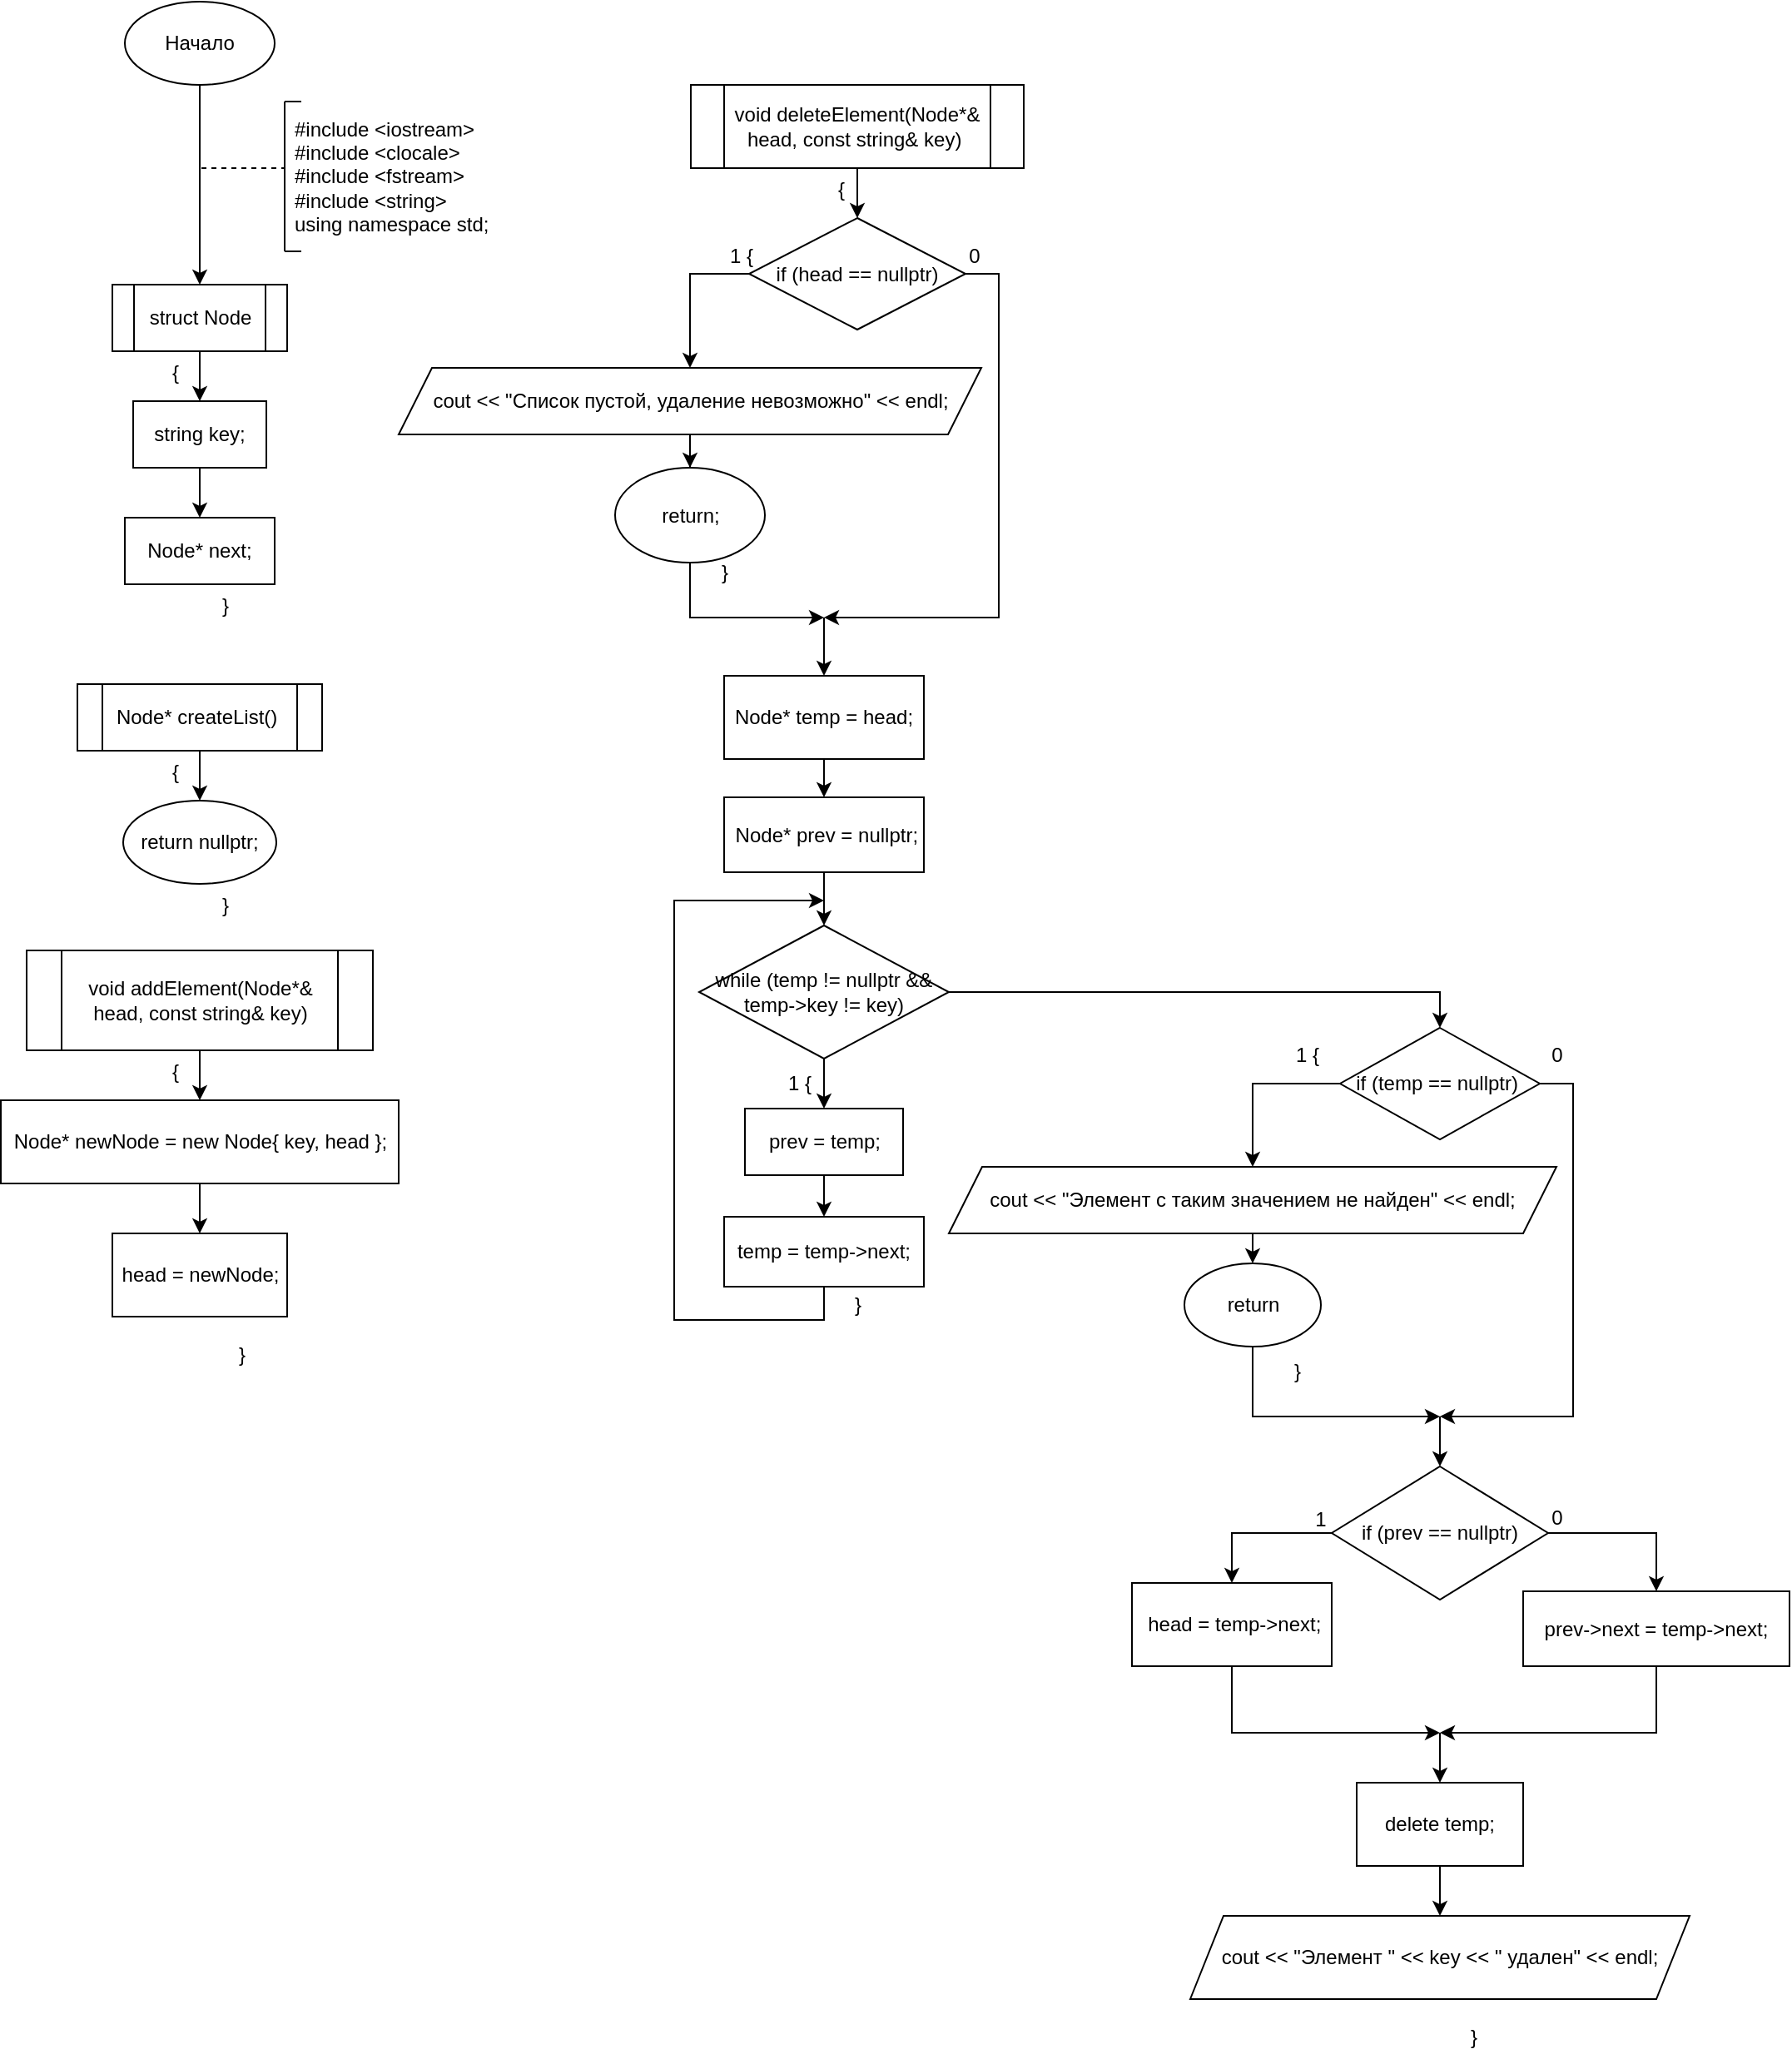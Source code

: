 <mxfile version="24.7.17">
  <diagram name="Страница — 1" id="ie5beoXYrRYSw_K0rIcP">
    <mxGraphModel dx="1349" dy="2386" grid="1" gridSize="10" guides="1" tooltips="1" connect="1" arrows="1" fold="1" page="1" pageScale="1" pageWidth="827" pageHeight="1169" math="0" shadow="0">
      <root>
        <mxCell id="0" />
        <mxCell id="1" parent="0" />
        <mxCell id="WbxU5NNTNWnyRU2nzeea-1" value="Начало" style="ellipse;whiteSpace=wrap;html=1;" vertex="1" parent="1">
          <mxGeometry x="80" y="30" width="90" height="50" as="geometry" />
        </mxCell>
        <mxCell id="WbxU5NNTNWnyRU2nzeea-2" value="&lt;div&gt;#include &amp;lt;iostream&amp;gt;&lt;/div&gt;&lt;div&gt;#include &amp;lt;clocale&amp;gt;&lt;/div&gt;&lt;div&gt;#include &amp;lt;fstream&amp;gt;&lt;/div&gt;&lt;div&gt;#include &amp;lt;string&amp;gt;&lt;/div&gt;&lt;div&gt;using namespace std;&lt;br&gt;&lt;/div&gt;" style="text;html=1;align=left;verticalAlign=middle;whiteSpace=wrap;rounded=0;" vertex="1" parent="1">
          <mxGeometry x="180" y="90" width="150" height="90" as="geometry" />
        </mxCell>
        <mxCell id="WbxU5NNTNWnyRU2nzeea-3" value="" style="endArrow=classic;html=1;rounded=0;exitX=0.5;exitY=1;exitDx=0;exitDy=0;" edge="1" parent="1" source="WbxU5NNTNWnyRU2nzeea-1">
          <mxGeometry width="50" height="50" relative="1" as="geometry">
            <mxPoint x="110" y="300" as="sourcePoint" />
            <mxPoint x="125" y="200" as="targetPoint" />
          </mxGeometry>
        </mxCell>
        <mxCell id="WbxU5NNTNWnyRU2nzeea-4" value="" style="endArrow=none;html=1;rounded=0;" edge="1" parent="1">
          <mxGeometry width="50" height="50" relative="1" as="geometry">
            <mxPoint x="176" y="180" as="sourcePoint" />
            <mxPoint x="176" y="90" as="targetPoint" />
          </mxGeometry>
        </mxCell>
        <mxCell id="WbxU5NNTNWnyRU2nzeea-5" value="" style="endArrow=none;dashed=1;html=1;rounded=0;" edge="1" parent="1">
          <mxGeometry width="50" height="50" relative="1" as="geometry">
            <mxPoint x="126" y="130" as="sourcePoint" />
            <mxPoint x="176" y="130" as="targetPoint" />
          </mxGeometry>
        </mxCell>
        <mxCell id="WbxU5NNTNWnyRU2nzeea-6" value="" style="endArrow=none;html=1;rounded=0;" edge="1" parent="1">
          <mxGeometry width="50" height="50" relative="1" as="geometry">
            <mxPoint x="176" y="180" as="sourcePoint" />
            <mxPoint x="186" y="180" as="targetPoint" />
          </mxGeometry>
        </mxCell>
        <mxCell id="WbxU5NNTNWnyRU2nzeea-7" value="" style="endArrow=none;html=1;rounded=0;" edge="1" parent="1">
          <mxGeometry width="50" height="50" relative="1" as="geometry">
            <mxPoint x="176" y="90" as="sourcePoint" />
            <mxPoint x="186" y="90" as="targetPoint" />
          </mxGeometry>
        </mxCell>
        <mxCell id="WbxU5NNTNWnyRU2nzeea-10" value="" style="edgeStyle=orthogonalEdgeStyle;rounded=0;orthogonalLoop=1;jettySize=auto;html=1;" edge="1" parent="1" source="WbxU5NNTNWnyRU2nzeea-8" target="WbxU5NNTNWnyRU2nzeea-9">
          <mxGeometry relative="1" as="geometry" />
        </mxCell>
        <mxCell id="WbxU5NNTNWnyRU2nzeea-8" value="struct Node" style="shape=process;whiteSpace=wrap;html=1;backgroundOutline=1;size=0.125;" vertex="1" parent="1">
          <mxGeometry x="72.5" y="200" width="105" height="40" as="geometry" />
        </mxCell>
        <mxCell id="WbxU5NNTNWnyRU2nzeea-12" value="" style="edgeStyle=orthogonalEdgeStyle;rounded=0;orthogonalLoop=1;jettySize=auto;html=1;" edge="1" parent="1" source="WbxU5NNTNWnyRU2nzeea-9" target="WbxU5NNTNWnyRU2nzeea-11">
          <mxGeometry relative="1" as="geometry" />
        </mxCell>
        <mxCell id="WbxU5NNTNWnyRU2nzeea-9" value="string key;" style="rounded=0;whiteSpace=wrap;html=1;" vertex="1" parent="1">
          <mxGeometry x="85" y="270" width="80" height="40" as="geometry" />
        </mxCell>
        <mxCell id="WbxU5NNTNWnyRU2nzeea-11" value="Node* next;" style="rounded=0;whiteSpace=wrap;html=1;" vertex="1" parent="1">
          <mxGeometry x="80" y="340" width="90" height="40" as="geometry" />
        </mxCell>
        <mxCell id="WbxU5NNTNWnyRU2nzeea-13" value="}" style="text;html=1;align=center;verticalAlign=middle;resizable=0;points=[];autosize=1;strokeColor=none;fillColor=none;" vertex="1" parent="1">
          <mxGeometry x="125" y="378" width="30" height="30" as="geometry" />
        </mxCell>
        <mxCell id="WbxU5NNTNWnyRU2nzeea-15" value="{" style="text;html=1;align=center;verticalAlign=middle;resizable=0;points=[];autosize=1;strokeColor=none;fillColor=none;" vertex="1" parent="1">
          <mxGeometry x="95" y="238" width="30" height="30" as="geometry" />
        </mxCell>
        <mxCell id="WbxU5NNTNWnyRU2nzeea-18" value="" style="edgeStyle=orthogonalEdgeStyle;rounded=0;orthogonalLoop=1;jettySize=auto;html=1;" edge="1" parent="1" source="WbxU5NNTNWnyRU2nzeea-16" target="WbxU5NNTNWnyRU2nzeea-17">
          <mxGeometry relative="1" as="geometry" />
        </mxCell>
        <mxCell id="WbxU5NNTNWnyRU2nzeea-16" value="Node* createList()&amp;nbsp;" style="shape=process;whiteSpace=wrap;html=1;backgroundOutline=1;" vertex="1" parent="1">
          <mxGeometry x="51.5" y="440" width="147" height="40" as="geometry" />
        </mxCell>
        <mxCell id="WbxU5NNTNWnyRU2nzeea-17" value="return nullptr;" style="ellipse;whiteSpace=wrap;html=1;" vertex="1" parent="1">
          <mxGeometry x="79" y="510" width="92" height="50" as="geometry" />
        </mxCell>
        <mxCell id="WbxU5NNTNWnyRU2nzeea-19" value="{" style="text;html=1;align=center;verticalAlign=middle;resizable=0;points=[];autosize=1;strokeColor=none;fillColor=none;" vertex="1" parent="1">
          <mxGeometry x="95" y="478" width="30" height="30" as="geometry" />
        </mxCell>
        <mxCell id="WbxU5NNTNWnyRU2nzeea-20" value="}" style="text;html=1;align=center;verticalAlign=middle;resizable=0;points=[];autosize=1;strokeColor=none;fillColor=none;" vertex="1" parent="1">
          <mxGeometry x="125" y="558" width="30" height="30" as="geometry" />
        </mxCell>
        <mxCell id="WbxU5NNTNWnyRU2nzeea-23" value="" style="edgeStyle=orthogonalEdgeStyle;rounded=0;orthogonalLoop=1;jettySize=auto;html=1;" edge="1" parent="1" source="WbxU5NNTNWnyRU2nzeea-21" target="WbxU5NNTNWnyRU2nzeea-22">
          <mxGeometry relative="1" as="geometry" />
        </mxCell>
        <mxCell id="WbxU5NNTNWnyRU2nzeea-21" value="void addElement(Node*&amp;amp; head, const string&amp;amp; key)" style="shape=process;whiteSpace=wrap;html=1;backgroundOutline=1;" vertex="1" parent="1">
          <mxGeometry x="21" y="600" width="208" height="60" as="geometry" />
        </mxCell>
        <mxCell id="WbxU5NNTNWnyRU2nzeea-26" value="" style="edgeStyle=orthogonalEdgeStyle;rounded=0;orthogonalLoop=1;jettySize=auto;html=1;" edge="1" parent="1" source="WbxU5NNTNWnyRU2nzeea-22" target="WbxU5NNTNWnyRU2nzeea-25">
          <mxGeometry relative="1" as="geometry" />
        </mxCell>
        <mxCell id="WbxU5NNTNWnyRU2nzeea-22" value="Node* newNode = new Node{ key, head };" style="rounded=0;whiteSpace=wrap;html=1;" vertex="1" parent="1">
          <mxGeometry x="5.5" y="690" width="239" height="50" as="geometry" />
        </mxCell>
        <mxCell id="WbxU5NNTNWnyRU2nzeea-24" value="{" style="text;html=1;align=center;verticalAlign=middle;resizable=0;points=[];autosize=1;strokeColor=none;fillColor=none;" vertex="1" parent="1">
          <mxGeometry x="95" y="658" width="30" height="30" as="geometry" />
        </mxCell>
        <mxCell id="WbxU5NNTNWnyRU2nzeea-25" value="head = newNode;" style="rounded=0;whiteSpace=wrap;html=1;" vertex="1" parent="1">
          <mxGeometry x="72.5" y="770" width="105" height="50" as="geometry" />
        </mxCell>
        <mxCell id="WbxU5NNTNWnyRU2nzeea-27" value="}" style="text;html=1;align=center;verticalAlign=middle;resizable=0;points=[];autosize=1;strokeColor=none;fillColor=none;" vertex="1" parent="1">
          <mxGeometry x="135" y="828" width="30" height="30" as="geometry" />
        </mxCell>
        <mxCell id="WbxU5NNTNWnyRU2nzeea-31" value="" style="edgeStyle=orthogonalEdgeStyle;rounded=0;orthogonalLoop=1;jettySize=auto;html=1;" edge="1" parent="1" source="WbxU5NNTNWnyRU2nzeea-28" target="WbxU5NNTNWnyRU2nzeea-30">
          <mxGeometry relative="1" as="geometry" />
        </mxCell>
        <mxCell id="WbxU5NNTNWnyRU2nzeea-28" value="void deleteElement(Node*&amp;amp; head, const string&amp;amp; key)&amp;nbsp;" style="shape=process;whiteSpace=wrap;html=1;backgroundOutline=1;" vertex="1" parent="1">
          <mxGeometry x="420" y="80" width="200" height="50" as="geometry" />
        </mxCell>
        <mxCell id="WbxU5NNTNWnyRU2nzeea-34" style="edgeStyle=orthogonalEdgeStyle;rounded=0;orthogonalLoop=1;jettySize=auto;html=1;exitX=0;exitY=0.5;exitDx=0;exitDy=0;entryX=0.5;entryY=0;entryDx=0;entryDy=0;" edge="1" parent="1" source="WbxU5NNTNWnyRU2nzeea-30" target="WbxU5NNTNWnyRU2nzeea-33">
          <mxGeometry relative="1" as="geometry" />
        </mxCell>
        <mxCell id="WbxU5NNTNWnyRU2nzeea-39" style="edgeStyle=orthogonalEdgeStyle;rounded=0;orthogonalLoop=1;jettySize=auto;html=1;exitX=1;exitY=0.5;exitDx=0;exitDy=0;" edge="1" parent="1" source="WbxU5NNTNWnyRU2nzeea-30">
          <mxGeometry relative="1" as="geometry">
            <mxPoint x="500" y="400" as="targetPoint" />
            <Array as="points">
              <mxPoint x="605" y="194" />
              <mxPoint x="605" y="400" />
            </Array>
          </mxGeometry>
        </mxCell>
        <mxCell id="WbxU5NNTNWnyRU2nzeea-30" value="if (head == nullptr)" style="rhombus;whiteSpace=wrap;html=1;" vertex="1" parent="1">
          <mxGeometry x="455" y="160" width="130" height="67" as="geometry" />
        </mxCell>
        <mxCell id="WbxU5NNTNWnyRU2nzeea-32" value="{" style="text;html=1;align=center;verticalAlign=middle;resizable=0;points=[];autosize=1;strokeColor=none;fillColor=none;" vertex="1" parent="1">
          <mxGeometry x="495" y="128" width="30" height="30" as="geometry" />
        </mxCell>
        <mxCell id="WbxU5NNTNWnyRU2nzeea-37" value="" style="edgeStyle=orthogonalEdgeStyle;rounded=0;orthogonalLoop=1;jettySize=auto;html=1;" edge="1" parent="1" source="WbxU5NNTNWnyRU2nzeea-33" target="WbxU5NNTNWnyRU2nzeea-36">
          <mxGeometry relative="1" as="geometry" />
        </mxCell>
        <mxCell id="WbxU5NNTNWnyRU2nzeea-33" value="cout &amp;lt;&amp;lt; &quot;Список пустой, удаление невозможно&quot; &amp;lt;&amp;lt; endl;" style="shape=parallelogram;perimeter=parallelogramPerimeter;whiteSpace=wrap;html=1;fixedSize=1;" vertex="1" parent="1">
          <mxGeometry x="244.5" y="250" width="350" height="40" as="geometry" />
        </mxCell>
        <mxCell id="WbxU5NNTNWnyRU2nzeea-35" value="1 {" style="text;html=1;align=center;verticalAlign=middle;resizable=0;points=[];autosize=1;strokeColor=none;fillColor=none;" vertex="1" parent="1">
          <mxGeometry x="430" y="168" width="40" height="30" as="geometry" />
        </mxCell>
        <mxCell id="WbxU5NNTNWnyRU2nzeea-40" style="edgeStyle=orthogonalEdgeStyle;rounded=0;orthogonalLoop=1;jettySize=auto;html=1;exitX=0.5;exitY=1;exitDx=0;exitDy=0;" edge="1" parent="1" source="WbxU5NNTNWnyRU2nzeea-36">
          <mxGeometry relative="1" as="geometry">
            <mxPoint x="500" y="400" as="targetPoint" />
            <Array as="points">
              <mxPoint x="420" y="400" />
            </Array>
          </mxGeometry>
        </mxCell>
        <mxCell id="WbxU5NNTNWnyRU2nzeea-36" value="return;" style="ellipse;whiteSpace=wrap;html=1;" vertex="1" parent="1">
          <mxGeometry x="374.5" y="310" width="90" height="57" as="geometry" />
        </mxCell>
        <mxCell id="WbxU5NNTNWnyRU2nzeea-38" value="}" style="text;html=1;align=center;verticalAlign=middle;resizable=0;points=[];autosize=1;strokeColor=none;fillColor=none;" vertex="1" parent="1">
          <mxGeometry x="425" y="358" width="30" height="30" as="geometry" />
        </mxCell>
        <mxCell id="WbxU5NNTNWnyRU2nzeea-41" value="0" style="text;html=1;align=center;verticalAlign=middle;resizable=0;points=[];autosize=1;strokeColor=none;fillColor=none;" vertex="1" parent="1">
          <mxGeometry x="575" y="168" width="30" height="30" as="geometry" />
        </mxCell>
        <mxCell id="WbxU5NNTNWnyRU2nzeea-45" value="" style="edgeStyle=orthogonalEdgeStyle;rounded=0;orthogonalLoop=1;jettySize=auto;html=1;" edge="1" parent="1" source="WbxU5NNTNWnyRU2nzeea-42" target="WbxU5NNTNWnyRU2nzeea-44">
          <mxGeometry relative="1" as="geometry" />
        </mxCell>
        <mxCell id="WbxU5NNTNWnyRU2nzeea-42" value="Node* temp = head;" style="rounded=0;whiteSpace=wrap;html=1;" vertex="1" parent="1">
          <mxGeometry x="440" y="435" width="120" height="50" as="geometry" />
        </mxCell>
        <mxCell id="WbxU5NNTNWnyRU2nzeea-43" value="" style="endArrow=classic;html=1;rounded=0;entryX=0.5;entryY=0;entryDx=0;entryDy=0;" edge="1" parent="1" target="WbxU5NNTNWnyRU2nzeea-42">
          <mxGeometry width="50" height="50" relative="1" as="geometry">
            <mxPoint x="500" y="400" as="sourcePoint" />
            <mxPoint x="450" y="560" as="targetPoint" />
          </mxGeometry>
        </mxCell>
        <mxCell id="WbxU5NNTNWnyRU2nzeea-48" value="" style="edgeStyle=orthogonalEdgeStyle;rounded=0;orthogonalLoop=1;jettySize=auto;html=1;" edge="1" parent="1" source="WbxU5NNTNWnyRU2nzeea-44" target="WbxU5NNTNWnyRU2nzeea-46">
          <mxGeometry relative="1" as="geometry" />
        </mxCell>
        <mxCell id="WbxU5NNTNWnyRU2nzeea-44" value="&amp;nbsp;Node* prev = nullptr;" style="rounded=0;whiteSpace=wrap;html=1;" vertex="1" parent="1">
          <mxGeometry x="440" y="508" width="120" height="45" as="geometry" />
        </mxCell>
        <mxCell id="WbxU5NNTNWnyRU2nzeea-50" value="" style="edgeStyle=orthogonalEdgeStyle;rounded=0;orthogonalLoop=1;jettySize=auto;html=1;" edge="1" parent="1" source="WbxU5NNTNWnyRU2nzeea-46" target="WbxU5NNTNWnyRU2nzeea-49">
          <mxGeometry relative="1" as="geometry" />
        </mxCell>
        <mxCell id="WbxU5NNTNWnyRU2nzeea-57" style="edgeStyle=orthogonalEdgeStyle;rounded=0;orthogonalLoop=1;jettySize=auto;html=1;exitX=1;exitY=0.5;exitDx=0;exitDy=0;entryX=0.5;entryY=0;entryDx=0;entryDy=0;" edge="1" parent="1" source="WbxU5NNTNWnyRU2nzeea-46" target="WbxU5NNTNWnyRU2nzeea-56">
          <mxGeometry relative="1" as="geometry" />
        </mxCell>
        <mxCell id="WbxU5NNTNWnyRU2nzeea-46" value="while (temp != nullptr &amp;amp;&amp;amp; temp-&amp;gt;key != key)" style="rhombus;whiteSpace=wrap;html=1;" vertex="1" parent="1">
          <mxGeometry x="425" y="585" width="150" height="80" as="geometry" />
        </mxCell>
        <mxCell id="WbxU5NNTNWnyRU2nzeea-53" value="" style="edgeStyle=orthogonalEdgeStyle;rounded=0;orthogonalLoop=1;jettySize=auto;html=1;" edge="1" parent="1" source="WbxU5NNTNWnyRU2nzeea-49" target="WbxU5NNTNWnyRU2nzeea-52">
          <mxGeometry relative="1" as="geometry" />
        </mxCell>
        <mxCell id="WbxU5NNTNWnyRU2nzeea-49" value="prev = temp;" style="rounded=0;whiteSpace=wrap;html=1;" vertex="1" parent="1">
          <mxGeometry x="452.5" y="695" width="95" height="40" as="geometry" />
        </mxCell>
        <mxCell id="WbxU5NNTNWnyRU2nzeea-51" value="1 {" style="text;html=1;align=center;verticalAlign=middle;resizable=0;points=[];autosize=1;strokeColor=none;fillColor=none;" vertex="1" parent="1">
          <mxGeometry x="464.5" y="665" width="40" height="30" as="geometry" />
        </mxCell>
        <mxCell id="WbxU5NNTNWnyRU2nzeea-55" style="edgeStyle=orthogonalEdgeStyle;rounded=0;orthogonalLoop=1;jettySize=auto;html=1;exitX=0.5;exitY=1;exitDx=0;exitDy=0;" edge="1" parent="1" source="WbxU5NNTNWnyRU2nzeea-52">
          <mxGeometry relative="1" as="geometry">
            <mxPoint x="500" y="570" as="targetPoint" />
            <Array as="points">
              <mxPoint x="500" y="822" />
              <mxPoint x="410" y="822" />
              <mxPoint x="410" y="570" />
            </Array>
          </mxGeometry>
        </mxCell>
        <mxCell id="WbxU5NNTNWnyRU2nzeea-52" value="temp = temp-&amp;gt;next;" style="rounded=0;whiteSpace=wrap;html=1;" vertex="1" parent="1">
          <mxGeometry x="440" y="760" width="120" height="42" as="geometry" />
        </mxCell>
        <mxCell id="WbxU5NNTNWnyRU2nzeea-54" value="}" style="text;html=1;align=center;verticalAlign=middle;resizable=0;points=[];autosize=1;strokeColor=none;fillColor=none;" vertex="1" parent="1">
          <mxGeometry x="505" y="798" width="30" height="30" as="geometry" />
        </mxCell>
        <mxCell id="WbxU5NNTNWnyRU2nzeea-59" style="edgeStyle=orthogonalEdgeStyle;rounded=0;orthogonalLoop=1;jettySize=auto;html=1;exitX=0;exitY=0.5;exitDx=0;exitDy=0;entryX=0.5;entryY=0;entryDx=0;entryDy=0;" edge="1" parent="1" source="WbxU5NNTNWnyRU2nzeea-56" target="WbxU5NNTNWnyRU2nzeea-58">
          <mxGeometry relative="1" as="geometry" />
        </mxCell>
        <mxCell id="WbxU5NNTNWnyRU2nzeea-66" style="edgeStyle=orthogonalEdgeStyle;rounded=0;orthogonalLoop=1;jettySize=auto;html=1;exitX=1;exitY=0.5;exitDx=0;exitDy=0;" edge="1" parent="1" source="WbxU5NNTNWnyRU2nzeea-56">
          <mxGeometry relative="1" as="geometry">
            <mxPoint x="870" y="880" as="targetPoint" />
            <Array as="points">
              <mxPoint x="950" y="680" />
              <mxPoint x="950" y="880" />
            </Array>
          </mxGeometry>
        </mxCell>
        <mxCell id="WbxU5NNTNWnyRU2nzeea-56" value="if (temp == nullptr)&amp;nbsp;" style="rhombus;whiteSpace=wrap;html=1;" vertex="1" parent="1">
          <mxGeometry x="810" y="646.5" width="120" height="67" as="geometry" />
        </mxCell>
        <mxCell id="WbxU5NNTNWnyRU2nzeea-62" style="edgeStyle=orthogonalEdgeStyle;rounded=0;orthogonalLoop=1;jettySize=auto;html=1;exitX=0.5;exitY=1;exitDx=0;exitDy=0;entryX=0.5;entryY=0;entryDx=0;entryDy=0;" edge="1" parent="1" source="WbxU5NNTNWnyRU2nzeea-58" target="WbxU5NNTNWnyRU2nzeea-61">
          <mxGeometry relative="1" as="geometry" />
        </mxCell>
        <mxCell id="WbxU5NNTNWnyRU2nzeea-58" value="cout &amp;lt;&amp;lt; &quot;Элемент с таким значением не найден&quot; &amp;lt;&amp;lt; endl;" style="shape=parallelogram;perimeter=parallelogramPerimeter;whiteSpace=wrap;html=1;fixedSize=1;" vertex="1" parent="1">
          <mxGeometry x="575" y="730" width="365" height="40" as="geometry" />
        </mxCell>
        <mxCell id="WbxU5NNTNWnyRU2nzeea-60" value="1 {" style="text;html=1;align=center;verticalAlign=middle;resizable=0;points=[];autosize=1;strokeColor=none;fillColor=none;" vertex="1" parent="1">
          <mxGeometry x="770" y="648" width="40" height="30" as="geometry" />
        </mxCell>
        <mxCell id="WbxU5NNTNWnyRU2nzeea-65" style="edgeStyle=orthogonalEdgeStyle;rounded=0;orthogonalLoop=1;jettySize=auto;html=1;exitX=0.5;exitY=1;exitDx=0;exitDy=0;" edge="1" parent="1" source="WbxU5NNTNWnyRU2nzeea-61">
          <mxGeometry relative="1" as="geometry">
            <mxPoint x="870" y="880" as="targetPoint" />
            <Array as="points">
              <mxPoint x="758" y="880" />
            </Array>
          </mxGeometry>
        </mxCell>
        <mxCell id="WbxU5NNTNWnyRU2nzeea-61" value="return" style="ellipse;whiteSpace=wrap;html=1;" vertex="1" parent="1">
          <mxGeometry x="716.5" y="788" width="82" height="50" as="geometry" />
        </mxCell>
        <mxCell id="WbxU5NNTNWnyRU2nzeea-63" value="}" style="text;html=1;align=center;verticalAlign=middle;resizable=0;points=[];autosize=1;strokeColor=none;fillColor=none;" vertex="1" parent="1">
          <mxGeometry x="768.5" y="838" width="30" height="30" as="geometry" />
        </mxCell>
        <mxCell id="WbxU5NNTNWnyRU2nzeea-67" value="" style="endArrow=classic;html=1;rounded=0;entryX=0.5;entryY=0;entryDx=0;entryDy=0;" edge="1" parent="1">
          <mxGeometry width="50" height="50" relative="1" as="geometry">
            <mxPoint x="870" y="880" as="sourcePoint" />
            <mxPoint x="870" y="910" as="targetPoint" />
          </mxGeometry>
        </mxCell>
        <mxCell id="WbxU5NNTNWnyRU2nzeea-68" value="0" style="text;html=1;align=center;verticalAlign=middle;resizable=0;points=[];autosize=1;strokeColor=none;fillColor=none;" vertex="1" parent="1">
          <mxGeometry x="925" y="648" width="30" height="30" as="geometry" />
        </mxCell>
        <mxCell id="WbxU5NNTNWnyRU2nzeea-73" style="edgeStyle=orthogonalEdgeStyle;rounded=0;orthogonalLoop=1;jettySize=auto;html=1;exitX=0;exitY=0.5;exitDx=0;exitDy=0;entryX=0.5;entryY=0;entryDx=0;entryDy=0;" edge="1" parent="1" source="WbxU5NNTNWnyRU2nzeea-71" target="WbxU5NNTNWnyRU2nzeea-72">
          <mxGeometry relative="1" as="geometry" />
        </mxCell>
        <mxCell id="WbxU5NNTNWnyRU2nzeea-76" style="edgeStyle=orthogonalEdgeStyle;rounded=0;orthogonalLoop=1;jettySize=auto;html=1;exitX=1;exitY=0.5;exitDx=0;exitDy=0;entryX=0.5;entryY=0;entryDx=0;entryDy=0;" edge="1" parent="1" source="WbxU5NNTNWnyRU2nzeea-71" target="WbxU5NNTNWnyRU2nzeea-75">
          <mxGeometry relative="1" as="geometry" />
        </mxCell>
        <mxCell id="WbxU5NNTNWnyRU2nzeea-71" value="if (prev == nullptr)" style="rhombus;whiteSpace=wrap;html=1;" vertex="1" parent="1">
          <mxGeometry x="805" y="910" width="130" height="80" as="geometry" />
        </mxCell>
        <mxCell id="WbxU5NNTNWnyRU2nzeea-78" style="edgeStyle=orthogonalEdgeStyle;rounded=0;orthogonalLoop=1;jettySize=auto;html=1;exitX=0.5;exitY=1;exitDx=0;exitDy=0;" edge="1" parent="1" source="WbxU5NNTNWnyRU2nzeea-72">
          <mxGeometry relative="1" as="geometry">
            <mxPoint x="870" y="1070" as="targetPoint" />
            <Array as="points">
              <mxPoint x="745" y="1070" />
            </Array>
          </mxGeometry>
        </mxCell>
        <mxCell id="WbxU5NNTNWnyRU2nzeea-72" value="&amp;nbsp;head = temp-&amp;gt;next;" style="rounded=0;whiteSpace=wrap;html=1;" vertex="1" parent="1">
          <mxGeometry x="685" y="980" width="120" height="50" as="geometry" />
        </mxCell>
        <mxCell id="WbxU5NNTNWnyRU2nzeea-74" value="1" style="text;html=1;align=center;verticalAlign=middle;resizable=0;points=[];autosize=1;strokeColor=none;fillColor=none;" vertex="1" parent="1">
          <mxGeometry x="783" y="927" width="30" height="30" as="geometry" />
        </mxCell>
        <mxCell id="WbxU5NNTNWnyRU2nzeea-79" style="edgeStyle=orthogonalEdgeStyle;rounded=0;orthogonalLoop=1;jettySize=auto;html=1;exitX=0.5;exitY=1;exitDx=0;exitDy=0;" edge="1" parent="1" source="WbxU5NNTNWnyRU2nzeea-75">
          <mxGeometry relative="1" as="geometry">
            <mxPoint x="870" y="1070" as="targetPoint" />
            <Array as="points">
              <mxPoint x="1000" y="1070" />
            </Array>
          </mxGeometry>
        </mxCell>
        <mxCell id="WbxU5NNTNWnyRU2nzeea-75" value="prev-&amp;gt;next = temp-&amp;gt;next;" style="rounded=0;whiteSpace=wrap;html=1;" vertex="1" parent="1">
          <mxGeometry x="920" y="985" width="160" height="45" as="geometry" />
        </mxCell>
        <mxCell id="WbxU5NNTNWnyRU2nzeea-77" value="0" style="text;html=1;align=center;verticalAlign=middle;resizable=0;points=[];autosize=1;strokeColor=none;fillColor=none;" vertex="1" parent="1">
          <mxGeometry x="925" y="926" width="30" height="30" as="geometry" />
        </mxCell>
        <mxCell id="WbxU5NNTNWnyRU2nzeea-83" value="" style="edgeStyle=orthogonalEdgeStyle;rounded=0;orthogonalLoop=1;jettySize=auto;html=1;" edge="1" parent="1" source="WbxU5NNTNWnyRU2nzeea-80" target="WbxU5NNTNWnyRU2nzeea-82">
          <mxGeometry relative="1" as="geometry" />
        </mxCell>
        <mxCell id="WbxU5NNTNWnyRU2nzeea-80" value="delete temp;" style="rounded=0;whiteSpace=wrap;html=1;" vertex="1" parent="1">
          <mxGeometry x="820" y="1100" width="100" height="50" as="geometry" />
        </mxCell>
        <mxCell id="WbxU5NNTNWnyRU2nzeea-81" value="" style="endArrow=classic;html=1;rounded=0;entryX=0.5;entryY=0;entryDx=0;entryDy=0;" edge="1" parent="1" target="WbxU5NNTNWnyRU2nzeea-80">
          <mxGeometry width="50" height="50" relative="1" as="geometry">
            <mxPoint x="870" y="1070" as="sourcePoint" />
            <mxPoint x="730" y="1090" as="targetPoint" />
          </mxGeometry>
        </mxCell>
        <mxCell id="WbxU5NNTNWnyRU2nzeea-82" value="cout &amp;lt;&amp;lt; &quot;Элемент &quot; &amp;lt;&amp;lt; key &amp;lt;&amp;lt; &quot; удален&quot; &amp;lt;&amp;lt; endl;" style="shape=parallelogram;perimeter=parallelogramPerimeter;whiteSpace=wrap;html=1;fixedSize=1;" vertex="1" parent="1">
          <mxGeometry x="720" y="1180" width="300" height="50" as="geometry" />
        </mxCell>
        <mxCell id="WbxU5NNTNWnyRU2nzeea-84" value="}" style="text;html=1;align=center;verticalAlign=middle;resizable=0;points=[];autosize=1;strokeColor=none;fillColor=none;" vertex="1" parent="1">
          <mxGeometry x="875" y="1238" width="30" height="30" as="geometry" />
        </mxCell>
      </root>
    </mxGraphModel>
  </diagram>
</mxfile>
